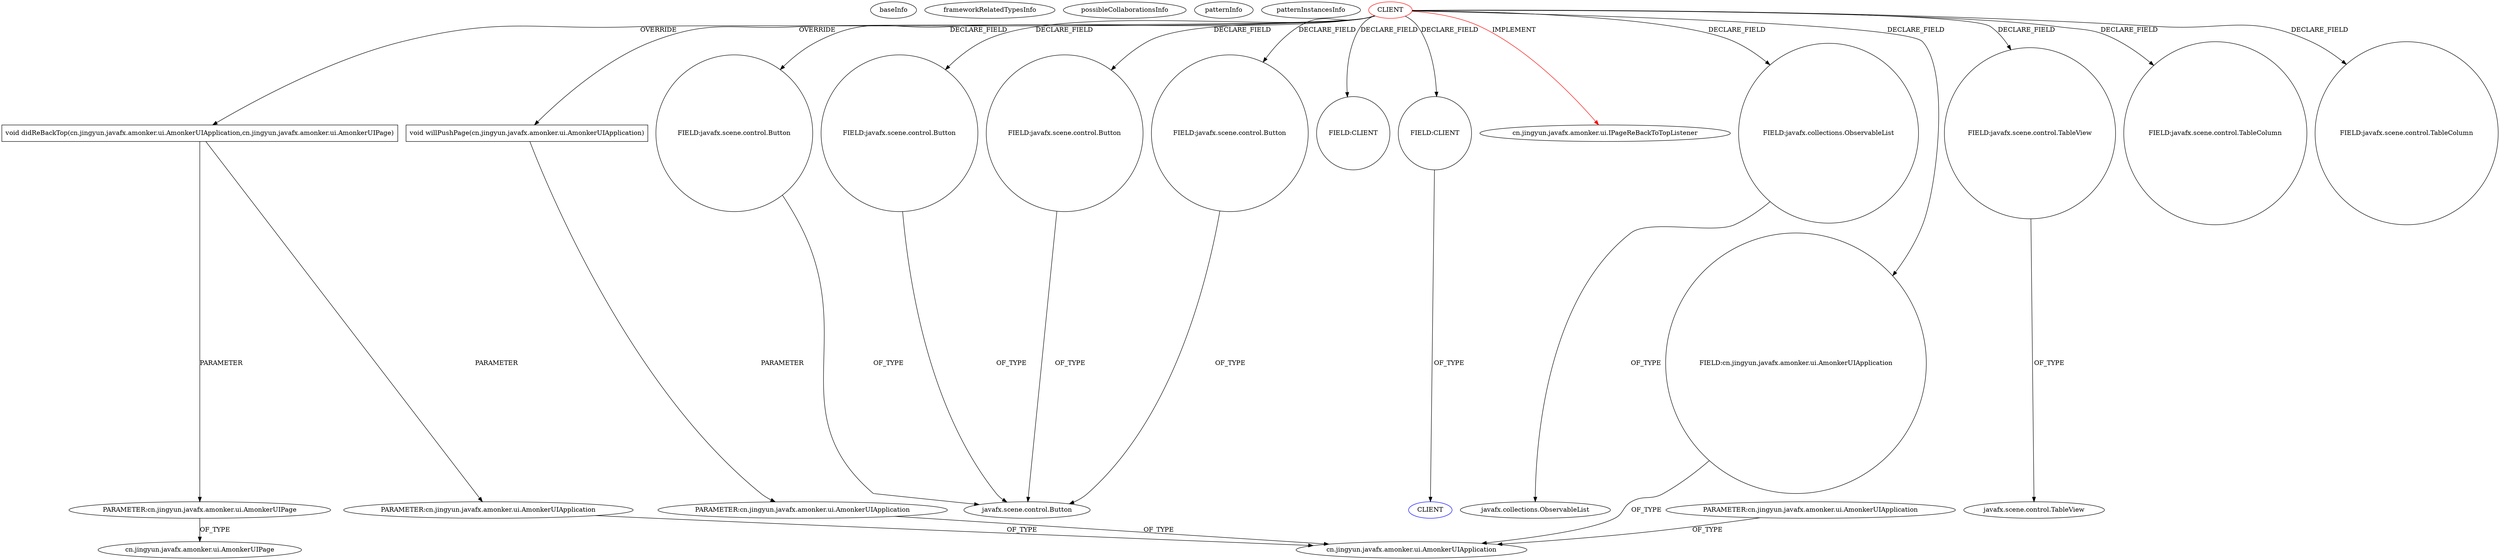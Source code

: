 digraph {
baseInfo[graphId=2780,category="pattern",isAnonymous=false,possibleRelation=false]
frameworkRelatedTypesInfo[0="cn.jingyun.javafx.amonker.ui.IPageReBackToTopListener"]
possibleCollaborationsInfo[]
patternInfo[frequency=2.0,patternRootClient=0]
patternInstancesInfo[0="amonker-Trans~/amonker-Trans/Trans-master/src/cn/jingyun/trans/FFmpegArgumentsManagerPane.java~FFmpegArgumentsManagerPane~1846",1="amonker-Trans~/amonker-Trans/Trans-master/src/cn/jingyun/trans/MainPane.java~MainPane~1847"]
42[label="PARAMETER:cn.jingyun.javafx.amonker.ui.AmonkerUIApplication",vertexType="PARAMETER_DECLARATION",isFrameworkType=false]
7[label="cn.jingyun.javafx.amonker.ui.AmonkerUIApplication",vertexType="FRAMEWORK_CLASS_TYPE",isFrameworkType=false]
39[label="PARAMETER:cn.jingyun.javafx.amonker.ui.AmonkerUIApplication",vertexType="PARAMETER_DECLARATION",isFrameworkType=false]
45[label="PARAMETER:cn.jingyun.javafx.amonker.ui.AmonkerUIApplication",vertexType="PARAMETER_DECLARATION",isFrameworkType=false]
44[label="void didReBackTop(cn.jingyun.javafx.amonker.ui.AmonkerUIApplication,cn.jingyun.javafx.amonker.ui.AmonkerUIPage)",vertexType="OVERRIDING_METHOD_DECLARATION",isFrameworkType=false,shape=box]
0[label="CLIENT",vertexType="ROOT_CLIENT_CLASS_DECLARATION",isFrameworkType=false,color=red]
10[label="FIELD:javafx.scene.control.Button",vertexType="FIELD_DECLARATION",isFrameworkType=false,shape=circle]
14[label="FIELD:javafx.scene.control.Button",vertexType="FIELD_DECLARATION",isFrameworkType=false,shape=circle]
12[label="FIELD:javafx.scene.control.Button",vertexType="FIELD_DECLARATION",isFrameworkType=false,shape=circle]
16[label="FIELD:javafx.scene.control.Button",vertexType="FIELD_DECLARATION",isFrameworkType=false,shape=circle]
25[label="FIELD:CLIENT",vertexType="FIELD_DECLARATION",isFrameworkType=false,shape=circle]
18[label="FIELD:CLIENT",vertexType="FIELD_DECLARATION",isFrameworkType=false,shape=circle]
8[label="FIELD:javafx.collections.ObservableList",vertexType="FIELD_DECLARATION",isFrameworkType=false,shape=circle]
9[label="javafx.collections.ObservableList",vertexType="FRAMEWORK_INTERFACE_TYPE",isFrameworkType=false]
11[label="javafx.scene.control.Button",vertexType="FRAMEWORK_CLASS_TYPE",isFrameworkType=false]
3[label="cn.jingyun.javafx.amonker.ui.IPageReBackToTopListener",vertexType="FRAMEWORK_INTERFACE_TYPE",isFrameworkType=false]
26[label="CLIENT",vertexType="REFERENCE_CLIENT_CLASS_DECLARATION",isFrameworkType=false,color=blue]
38[label="void willPushPage(cn.jingyun.javafx.amonker.ui.AmonkerUIApplication)",vertexType="OVERRIDING_METHOD_DECLARATION",isFrameworkType=false,shape=box]
6[label="FIELD:cn.jingyun.javafx.amonker.ui.AmonkerUIApplication",vertexType="FIELD_DECLARATION",isFrameworkType=false,shape=circle]
30[label="FIELD:javafx.scene.control.TableView",vertexType="FIELD_DECLARATION",isFrameworkType=false,shape=circle]
31[label="javafx.scene.control.TableView",vertexType="FRAMEWORK_CLASS_TYPE",isFrameworkType=false]
47[label="PARAMETER:cn.jingyun.javafx.amonker.ui.AmonkerUIPage",vertexType="PARAMETER_DECLARATION",isFrameworkType=false]
5[label="cn.jingyun.javafx.amonker.ui.AmonkerUIPage",vertexType="FRAMEWORK_CLASS_TYPE",isFrameworkType=false]
36[label="FIELD:javafx.scene.control.TableColumn",vertexType="FIELD_DECLARATION",isFrameworkType=false,shape=circle]
32[label="FIELD:javafx.scene.control.TableColumn",vertexType="FIELD_DECLARATION",isFrameworkType=false,shape=circle]
45->7[label="OF_TYPE"]
0->3[label="IMPLEMENT",color=red]
14->11[label="OF_TYPE"]
25->26[label="OF_TYPE"]
12->11[label="OF_TYPE"]
0->25[label="DECLARE_FIELD"]
16->11[label="OF_TYPE"]
44->47[label="PARAMETER"]
39->7[label="OF_TYPE"]
0->44[label="OVERRIDE"]
8->9[label="OF_TYPE"]
0->6[label="DECLARE_FIELD"]
0->36[label="DECLARE_FIELD"]
38->39[label="PARAMETER"]
30->31[label="OF_TYPE"]
0->12[label="DECLARE_FIELD"]
0->8[label="DECLARE_FIELD"]
6->7[label="OF_TYPE"]
0->38[label="OVERRIDE"]
44->45[label="PARAMETER"]
0->10[label="DECLARE_FIELD"]
42->7[label="OF_TYPE"]
0->32[label="DECLARE_FIELD"]
47->5[label="OF_TYPE"]
10->11[label="OF_TYPE"]
0->14[label="DECLARE_FIELD"]
0->18[label="DECLARE_FIELD"]
0->16[label="DECLARE_FIELD"]
0->30[label="DECLARE_FIELD"]
}
